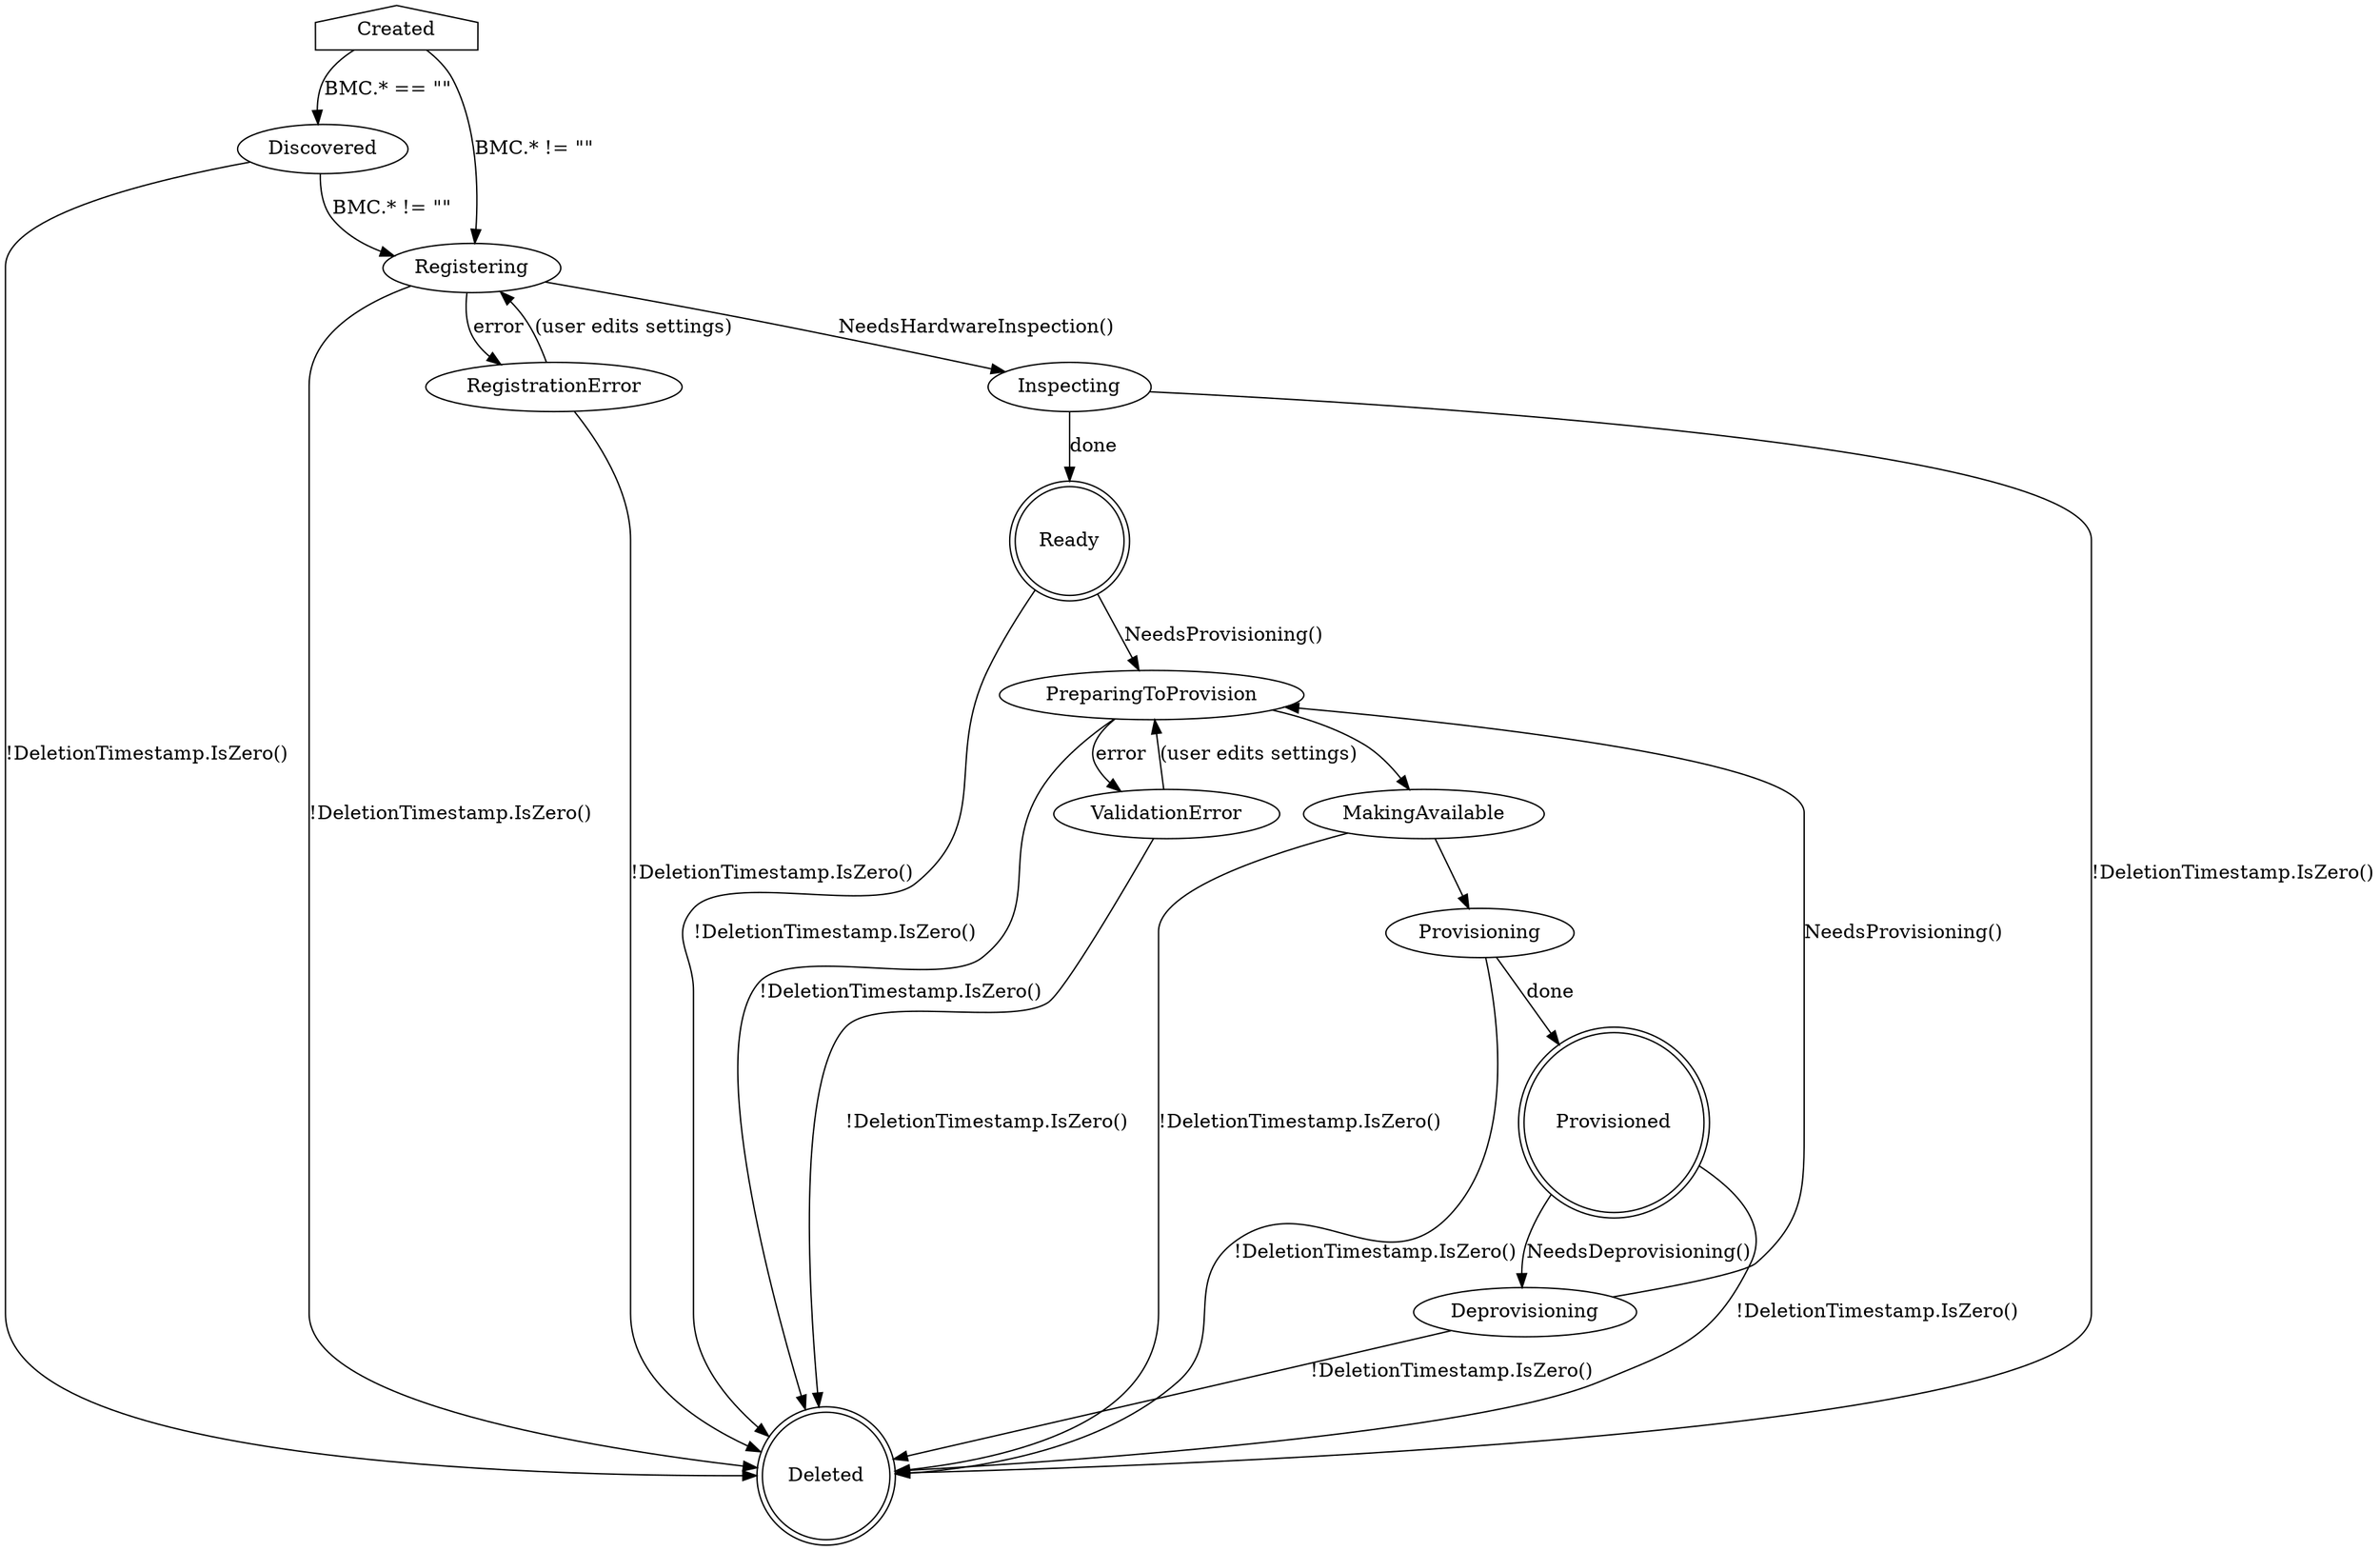 digraph BaremetalHost {
    Created [shape=house]
    Created -> Discovered [label="BMC.* == \"\""]
    Created -> Registering [label="BMC.* != \"\""]

    Discovered -> Registering [label="BMC.* != \"\""]
    Discovered -> Deleted [label="!DeletionTimestamp.IsZero()"]

    Registering -> Inspecting [label="NeedsHardwareInspection()"]
    Registering -> RegistrationError [label=error]
    Registering -> Deleted [label="!DeletionTimestamp.IsZero()"]

    Inspecting -> Ready [label="done"]
    Inspecting -> Deleted [label="!DeletionTimestamp.IsZero()"]

    RegistrationError -> Registering [label="(user edits settings)"]
    RegistrationError -> Deleted [label="!DeletionTimestamp.IsZero()"]

    Ready [shape=doublecircle]
    Ready -> PreparingToProvision [label="NeedsProvisioning()"]
    Ready -> Deleted [label="!DeletionTimestamp.IsZero()"]

    PreparingToProvision -> ValidationError [label=error]
    PreparingToProvision -> MakingAvailable
    PreparingToProvision -> Deleted [label="!DeletionTimestamp.IsZero()"]

    ValidationError -> PreparingToProvision [label="(user edits settings)"]
    ValidationError -> Deleted [label="!DeletionTimestamp.IsZero()"]

    MakingAvailable -> Provisioning
    MakingAvailable -> Deleted [label="!DeletionTimestamp.IsZero()"]

    Provisioning -> Provisioned [label=done]
    Provisioning -> Deleted [label="!DeletionTimestamp.IsZero()"]

    Provisioned [shape=doublecircle]
    Provisioned -> Deprovisioning [label="NeedsDeprovisioning()"]
    Provisioned -> Deleted [label="!DeletionTimestamp.IsZero()"]

    Deleted [shape=doublecircle]

    Deprovisioning -> PreparingToProvision [label="NeedsProvisioning()"]
    Deprovisioning -> Deleted [label="!DeletionTimestamp.IsZero()"]
}
